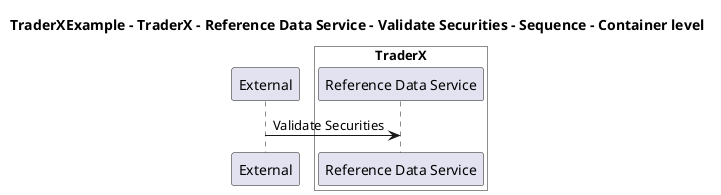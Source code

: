@startuml

title TraderXExample - TraderX - Reference Data Service - Validate Securities - Sequence - Container level

participant "External" as C4InterFlow.SoftwareSystems.ExternalSystem

box "TraderX" #White
    participant "Reference Data Service" as TraderXExample.SoftwareSystems.TraderX.Containers.ReferenceDataService
end box


C4InterFlow.SoftwareSystems.ExternalSystem -> TraderXExample.SoftwareSystems.TraderX.Containers.ReferenceDataService : Validate Securities


@enduml
